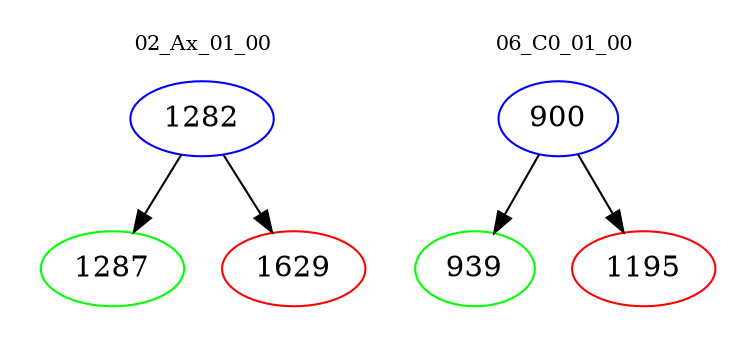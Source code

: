 digraph{
subgraph cluster_0 {
color = white
label = "02_Ax_01_00";
fontsize=10;
T0_1282 [label="1282", color="blue"]
T0_1282 -> T0_1287 [color="black"]
T0_1287 [label="1287", color="green"]
T0_1282 -> T0_1629 [color="black"]
T0_1629 [label="1629", color="red"]
}
subgraph cluster_1 {
color = white
label = "06_C0_01_00";
fontsize=10;
T1_900 [label="900", color="blue"]
T1_900 -> T1_939 [color="black"]
T1_939 [label="939", color="green"]
T1_900 -> T1_1195 [color="black"]
T1_1195 [label="1195", color="red"]
}
}
